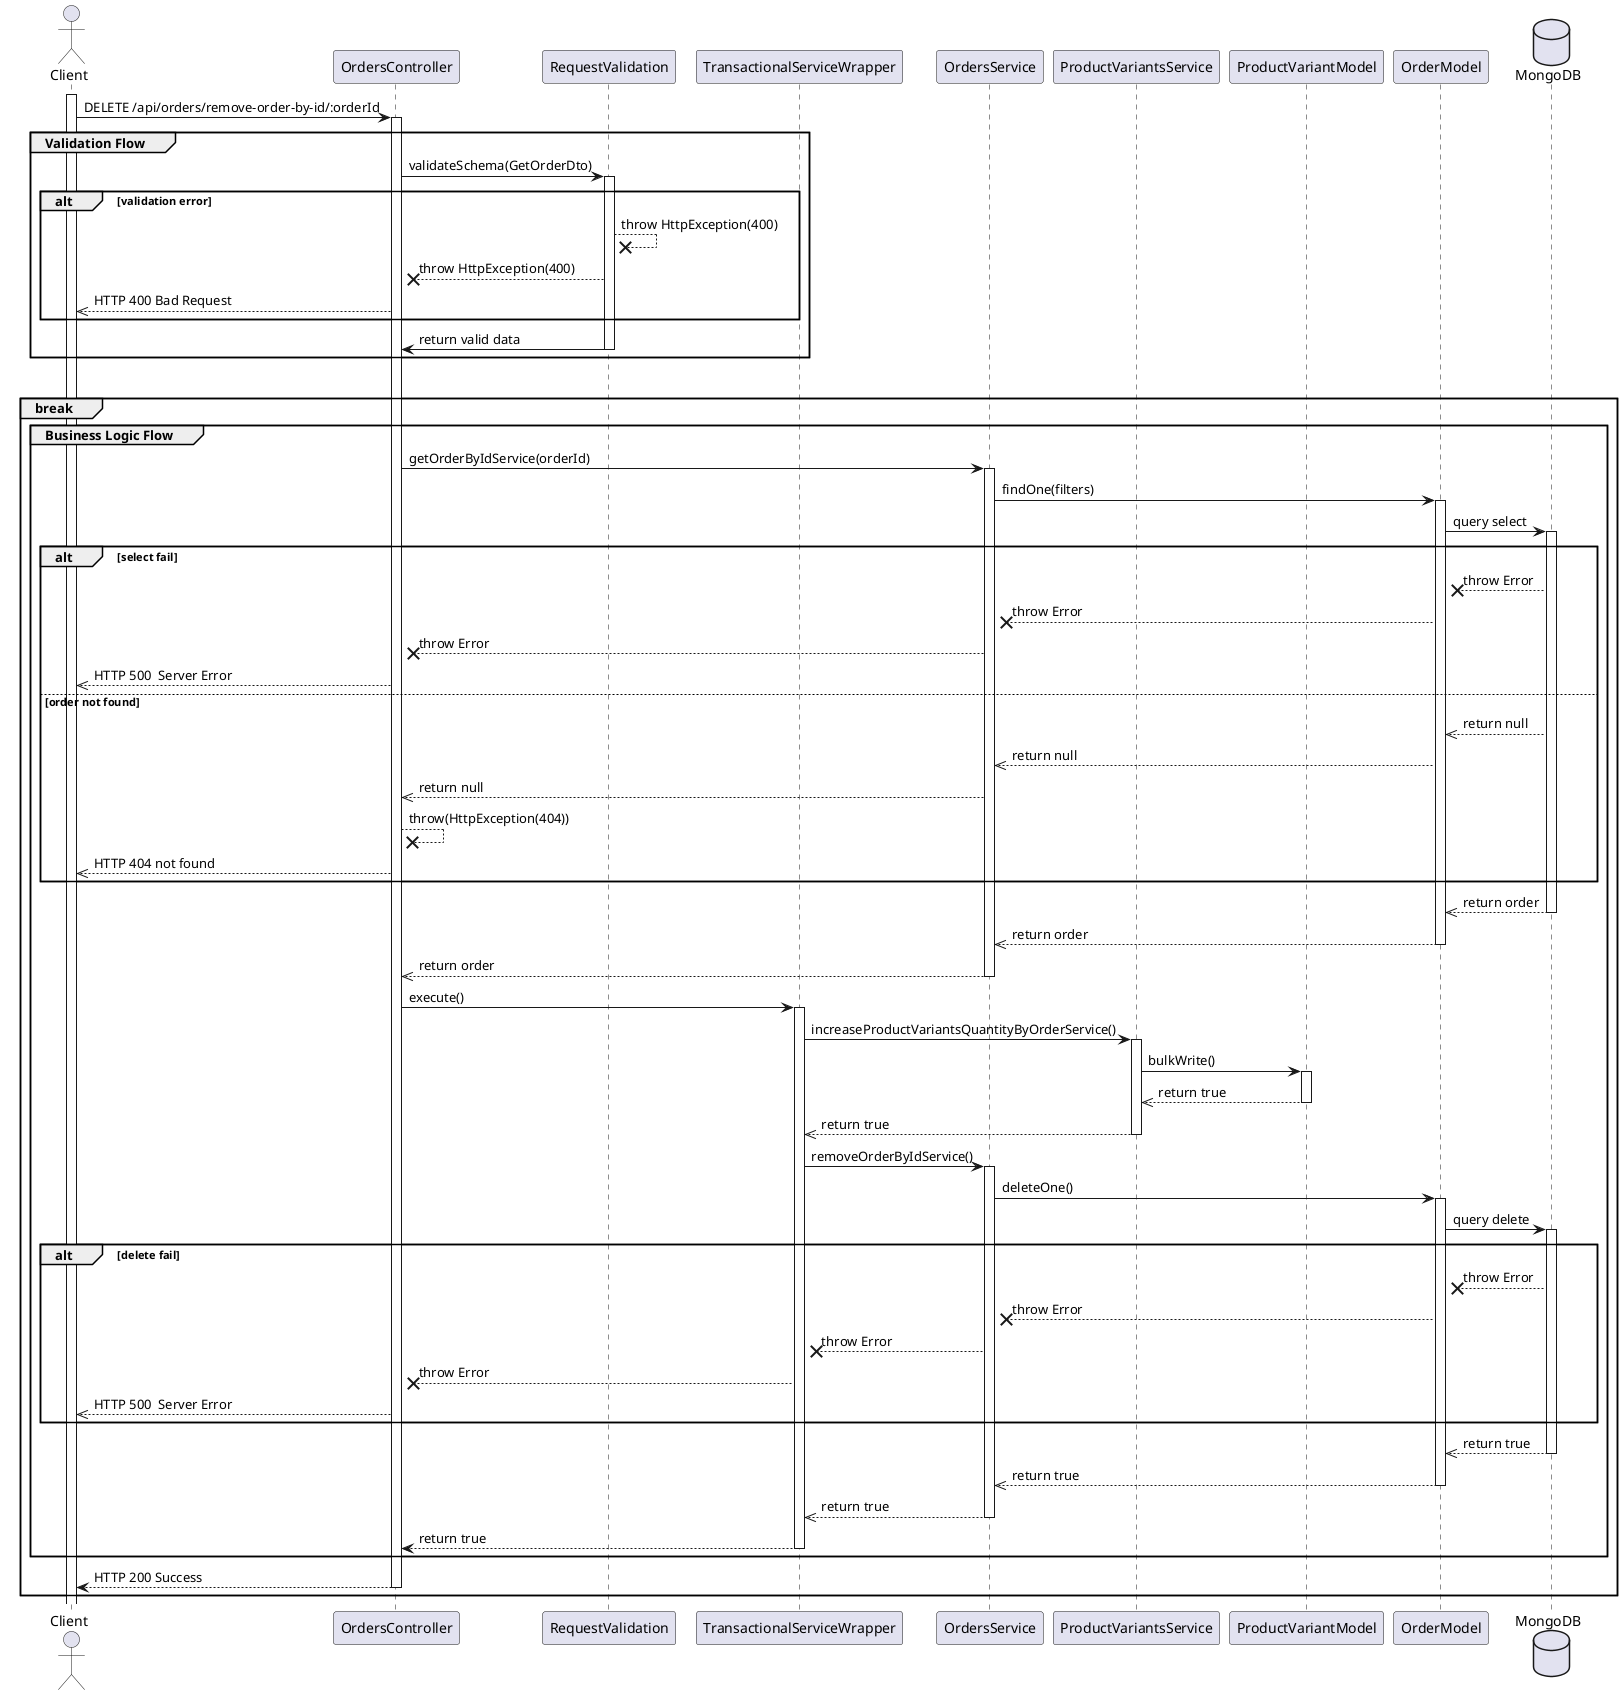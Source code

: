 @startuml Details Order

actor Client

participant OrdersController
participant RequestValidation
participant TransactionalServiceWrapper
participant OrdersService
participant ProductVariantsService
participant ProductVariantModel
participant OrderModel

database MongoDB

' Step 1
    activate Client
    Client -> OrdersController: DELETE /api/orders/remove-order-by-id/:orderId
    activate OrdersController

' Step 4
group Validation Flow
    OrdersController -> RequestValidation: validateSchema(GetOrderDto)
    activate RequestValidation
    
    alt validation error
        RequestValidation --x RequestValidation: throw HttpException(400)
        RequestValidation --x OrdersController: throw HttpException(400)
        OrdersController -->> Client: HTTP 400 Bad Request
    end

    RequestValidation -> OrdersController: return valid data
    deactivate RequestValidation
end

break
break


' Step 5
group Business Logic Flow
    OrdersController -> OrdersService: getOrderByIdService(orderId)
    activate OrdersService
    OrdersService -> OrderModel: findOne(filters)
    activate OrderModel
    OrderModel -> MongoDB: query select 
    activate MongoDB

    alt select fail
        MongoDB --x OrderModel:throw Error
        OrderModel --x OrdersService:throw Error
        OrdersService --x OrdersController: throw Error
        OrdersController -->> Client: HTTP 500  Server Error

    else order not found
        MongoDB -->> OrderModel: return null
        OrderModel -->> OrdersService: return null
        OrdersService -->> OrdersController: return null
        OrdersController --x OrdersController: throw(HttpException(404))
        OrdersController -->> Client: HTTP 404 not found
    end

    MongoDB -->> OrderModel: return order
    deactivate MongoDB
    OrderModel -->> OrdersService: return order
    deactivate OrderModel
    OrdersService -->> OrdersController: return order
    deactivate OrdersService

    OrdersController -> TransactionalServiceWrapper:execute()
    activate TransactionalServiceWrapper
    TransactionalServiceWrapper -> ProductVariantsService: increaseProductVariantsQuantityByOrderService()
    activate ProductVariantsService
    ProductVariantsService -> ProductVariantModel: bulkWrite()
    activate ProductVariantModel
    ProductVariantModel -->> ProductVariantsService:return true
    deactivate ProductVariantModel
    ProductVariantsService -->> TransactionalServiceWrapper: return true
    deactivate ProductVariantsService
    TransactionalServiceWrapper -> OrdersService: removeOrderByIdService()
    activate OrdersService
    OrdersService -> OrderModel: deleteOne()
    activate OrderModel
    OrderModel -> MongoDB: query delete
    activate MongoDB
    
    alt delete fail 
    MongoDB --x OrderModel:throw Error
    OrderModel --x OrdersService:throw Error
    OrdersService --x TransactionalServiceWrapper: throw Error
    TransactionalServiceWrapper --x OrdersController: throw Error
    OrdersController -->> Client: HTTP 500  Server Error
    end 

    MongoDB -->> OrderModel: return true
    deactivate MongoDB 
    OrderModel -->> OrdersService: return true
    deactivate OrderModel
    OrdersService -->> TransactionalServiceWrapper: return true
    deactivate OrdersService
    TransactionalServiceWrapper --> OrdersController: return true
    deactivate TransactionalServiceWrapper

end

OrdersController --> Client: HTTP 200 Success
deactivate OrdersController
end

@enduml